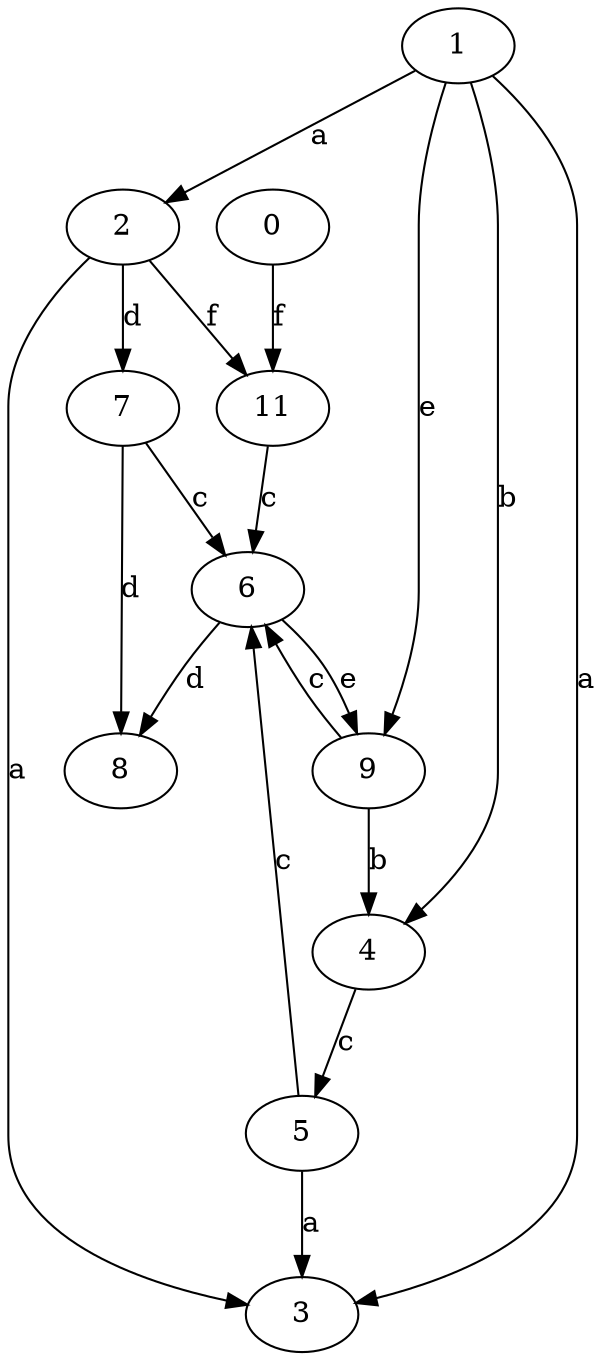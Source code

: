 strict digraph  {
0;
1;
2;
3;
4;
5;
6;
7;
8;
9;
11;
0 -> 11  [label=f];
1 -> 2  [label=a];
1 -> 3  [label=a];
1 -> 4  [label=b];
1 -> 9  [label=e];
2 -> 3  [label=a];
2 -> 7  [label=d];
2 -> 11  [label=f];
4 -> 5  [label=c];
5 -> 3  [label=a];
5 -> 6  [label=c];
6 -> 8  [label=d];
6 -> 9  [label=e];
7 -> 6  [label=c];
7 -> 8  [label=d];
9 -> 4  [label=b];
9 -> 6  [label=c];
11 -> 6  [label=c];
}
